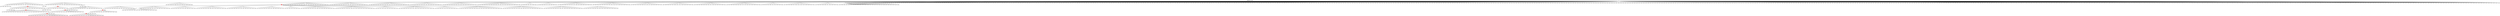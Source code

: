 digraph g {
	"44" -> "45";
	"45" [label="7"];
	"42" -> "43";
	"43" [label="11"];
	"41" -> "42";
	"42" [color=indianred1, style=filled, label="3"];
	"40" -> "41";
	"41" [label="1"];
	"36" -> "37";
	"37" [color=indianred1, style=filled, label="23"];
	"35" -> "36";
	"36" [label="50"];
	"34" -> "35";
	"35" [color=indianred1, style=filled, label="18"];
	"33" -> "34";
	"34" [label="23"];
	"27" -> "28";
	"28" [color=indianred1, style=filled, label="39"];
	"26" -> "27";
	"27" [label="49"];
	"25" -> "26";
	"26" [color=indianred1, style=filled, label="47"];
	"24" -> "25";
	"25" [label="39"];
	"15" -> "16";
	"16" [color=indianred1, style=filled, label="28"];
	"14" -> "15";
	"15" [label="30"];
	"13" -> "14";
	"14" [color=indianred1, style=filled, label="17"];
	"12" -> "13";
	"13" [label="28"];
	"9" -> "10";
	"10" [label="40"];
	"9" -> "11";
	"11" [label="4"];
	"2" -> "3";
	"3" [label="37"];
	"2" -> "4";
	"4" [label="26"];
	"2" -> "5";
	"5" [label="21"];
	"2" -> "6";
	"6" [label="44"];
	"2" -> "7";
	"7" [label="13"];
	"2" -> "8";
	"8" [label="41"];
	"2" -> "9";
	"9" [label="8"];
	"2" -> "12";
	"12" [label="17"];
	"2" -> "17";
	"17" [label="36"];
	"2" -> "18";
	"18" [label="34"];
	"2" -> "19";
	"19" [label="5"];
	"2" -> "20";
	"20" [label="14"];
	"2" -> "21";
	"21" [label="46"];
	"2" -> "22";
	"22" [label="15"];
	"2" -> "23";
	"23" [label="20"];
	"2" -> "24";
	"24" [label="47"];
	"2" -> "29";
	"29" [label="2"];
	"1" -> "2";
	"2" [color=indianred1, style=filled, label="27"];
	"0" -> "1";
	"1" [label="27"];
	"0" -> "30";
	"30" [label="9"];
	"0" -> "31";
	"31" [label="38"];
	"0" -> "32";
	"32" [label="33"];
	"0" -> "33";
	"33" [label="18"];
	"0" -> "38";
	"38" [label="16"];
	"0" -> "39";
	"39" [label="25"];
	"0" -> "40";
	"40" [label="3"];
	"0" -> "44";
	"44" [label="31"];
	"0" -> "46";
	"46" [label="22"];
	"0" -> "47";
	"47" [label="24"];
	"0" -> "48";
	"48" [label="42"];
	"0" -> "49";
	"49" [label="45"];
	"0" -> "50";
	"50" [label="19"];
	"0" -> "51";
	"51" [label="6"];
	"0" -> "52";
	"52" [label="35"];
	"0" -> "53";
	"53" [label="32"];
	"0" -> "54";
	"54" [label="10"];
	"0" -> "55";
	"55" [label="12"];
	"0" -> "56";
	"56" [label="29"];
	"0" -> "57";
	"57" [label="43"];
	"0" -> "58";
	"58" [label="48"];
	"0" [label="germline"];
	"0" -> "cell1";
	"cell1" [shape=box];
	"37" -> "cell2";
	"cell2" [shape=box];
	"42" -> "cell3";
	"cell3" [shape=box];
	"0" -> "cell4";
	"cell4" [shape=box];
	"0" -> "cell5";
	"cell5" [shape=box];
	"0" -> "cell6";
	"cell6" [shape=box];
	"21" -> "cell7";
	"cell7" [shape=box];
	"0" -> "cell8";
	"cell8" [shape=box];
	"0" -> "cell9";
	"cell9" [shape=box];
	"47" -> "cell10";
	"cell10" [shape=box];
	"0" -> "cell11";
	"cell11" [shape=box];
	"43" -> "cell12";
	"cell12" [shape=box];
	"0" -> "cell13";
	"cell13" [shape=box];
	"48" -> "cell14";
	"cell14" [shape=box];
	"0" -> "cell15";
	"cell15" [shape=box];
	"0" -> "cell16";
	"cell16" [shape=box];
	"14" -> "cell17";
	"cell17" [shape=box];
	"0" -> "cell18";
	"cell18" [shape=box];
	"7" -> "cell19";
	"cell19" [shape=box];
	"39" -> "cell20";
	"cell20" [shape=box];
	"42" -> "cell21";
	"cell21" [shape=box];
	"54" -> "cell22";
	"cell22" [shape=box];
	"32" -> "cell23";
	"cell23" [shape=box];
	"0" -> "cell24";
	"cell24" [shape=box];
	"0" -> "cell25";
	"cell25" [shape=box];
	"0" -> "cell26";
	"cell26" [shape=box];
	"0" -> "cell27";
	"cell27" [shape=box];
	"0" -> "cell28";
	"cell28" [shape=box];
	"29" -> "cell29";
	"cell29" [shape=box];
	"12" -> "cell30";
	"cell30" [shape=box];
	"0" -> "cell31";
	"cell31" [shape=box];
	"0" -> "cell32";
	"cell32" [shape=box];
	"0" -> "cell33";
	"cell33" [shape=box];
	"0" -> "cell34";
	"cell34" [shape=box];
	"0" -> "cell35";
	"cell35" [shape=box];
	"0" -> "cell36";
	"cell36" [shape=box];
	"0" -> "cell37";
	"cell37" [shape=box];
	"18" -> "cell38";
	"cell38" [shape=box];
	"0" -> "cell39";
	"cell39" [shape=box];
	"0" -> "cell40";
	"cell40" [shape=box];
	"0" -> "cell41";
	"cell41" [shape=box];
	"0" -> "cell42";
	"cell42" [shape=box];
	"38" -> "cell43";
	"cell43" [shape=box];
	"0" -> "cell44";
	"cell44" [shape=box];
	"53" -> "cell45";
	"cell45" [shape=box];
	"0" -> "cell46";
	"cell46" [shape=box];
	"0" -> "cell47";
	"cell47" [shape=box];
	"0" -> "cell48";
	"cell48" [shape=box];
	"0" -> "cell49";
	"cell49" [shape=box];
	"43" -> "cell50";
	"cell50" [shape=box];
	"0" -> "cell51";
	"cell51" [shape=box];
	"54" -> "cell52";
	"cell52" [shape=box];
	"22" -> "cell53";
	"cell53" [shape=box];
	"6" -> "cell54";
	"cell54" [shape=box];
	"46" -> "cell55";
	"cell55" [shape=box];
	"0" -> "cell56";
	"cell56" [shape=box];
	"0" -> "cell57";
	"cell57" [shape=box];
	"0" -> "cell58";
	"cell58" [shape=box];
	"44" -> "cell59";
	"cell59" [shape=box];
	"28" -> "cell60";
	"cell60" [shape=box];
	"33" -> "cell61";
	"cell61" [shape=box];
	"0" -> "cell62";
	"cell62" [shape=box];
	"5" -> "cell63";
	"cell63" [shape=box];
	"38" -> "cell64";
	"cell64" [shape=box];
	"42" -> "cell65";
	"cell65" [shape=box];
	"17" -> "cell66";
	"cell66" [shape=box];
	"34" -> "cell67";
	"cell67" [shape=box];
	"3" -> "cell68";
	"cell68" [shape=box];
	"21" -> "cell69";
	"cell69" [shape=box];
	"0" -> "cell70";
	"cell70" [shape=box];
	"0" -> "cell71";
	"cell71" [shape=box];
	"50" -> "cell72";
	"cell72" [shape=box];
	"0" -> "cell73";
	"cell73" [shape=box];
	"37" -> "cell74";
	"cell74" [shape=box];
	"0" -> "cell75";
	"cell75" [shape=box];
	"54" -> "cell76";
	"cell76" [shape=box];
	"0" -> "cell77";
	"cell77" [shape=box];
	"32" -> "cell78";
	"cell78" [shape=box];
	"0" -> "cell79";
	"cell79" [shape=box];
	"0" -> "cell80";
	"cell80" [shape=box];
	"24" -> "cell81";
	"cell81" [shape=box];
	"0" -> "cell82";
	"cell82" [shape=box];
	"0" -> "cell83";
	"cell83" [shape=box];
	"26" -> "cell84";
	"cell84" [shape=box];
	"28" -> "cell85";
	"cell85" [shape=box];
	"37" -> "cell86";
	"cell86" [shape=box];
	"31" -> "cell87";
	"cell87" [shape=box];
	"0" -> "cell88";
	"cell88" [shape=box];
	"0" -> "cell89";
	"cell89" [shape=box];
	"17" -> "cell90";
	"cell90" [shape=box];
	"7" -> "cell91";
	"cell91" [shape=box];
	"0" -> "cell92";
	"cell92" [shape=box];
	"0" -> "cell93";
	"cell93" [shape=box];
	"22" -> "cell94";
	"cell94" [shape=box];
	"23" -> "cell95";
	"cell95" [shape=box];
	"0" -> "cell96";
	"cell96" [shape=box];
	"50" -> "cell97";
	"cell97" [shape=box];
	"0" -> "cell98";
	"cell98" [shape=box];
	"4" -> "cell99";
	"cell99" [shape=box];
	"40" -> "cell100";
	"cell100" [shape=box];
	"0" -> "cell101";
	"cell101" [shape=box];
	"0" -> "cell102";
	"cell102" [shape=box];
	"0" -> "cell103";
	"cell103" [shape=box];
	"0" -> "cell104";
	"cell104" [shape=box];
	"1" -> "cell105";
	"cell105" [shape=box];
	"0" -> "cell106";
	"cell106" [shape=box];
	"0" -> "cell107";
	"cell107" [shape=box];
	"6" -> "cell108";
	"cell108" [shape=box];
	"0" -> "cell109";
	"cell109" [shape=box];
	"56" -> "cell110";
	"cell110" [shape=box];
	"0" -> "cell111";
	"cell111" [shape=box];
	"0" -> "cell112";
	"cell112" [shape=box];
	"0" -> "cell113";
	"cell113" [shape=box];
	"26" -> "cell114";
	"cell114" [shape=box];
	"0" -> "cell115";
	"cell115" [shape=box];
	"6" -> "cell116";
	"cell116" [shape=box];
	"50" -> "cell117";
	"cell117" [shape=box];
	"0" -> "cell118";
	"cell118" [shape=box];
	"0" -> "cell119";
	"cell119" [shape=box];
	"9" -> "cell120";
	"cell120" [shape=box];
	"58" -> "cell121";
	"cell121" [shape=box];
	"0" -> "cell122";
	"cell122" [shape=box];
	"3" -> "cell123";
	"cell123" [shape=box];
	"39" -> "cell124";
	"cell124" [shape=box];
	"30" -> "cell125";
	"cell125" [shape=box];
	"50" -> "cell126";
	"cell126" [shape=box];
	"21" -> "cell127";
	"cell127" [shape=box];
	"12" -> "cell128";
	"cell128" [shape=box];
	"45" -> "cell129";
	"cell129" [shape=box];
	"44" -> "cell130";
	"cell130" [shape=box];
	"30" -> "cell131";
	"cell131" [shape=box];
	"0" -> "cell132";
	"cell132" [shape=box];
	"0" -> "cell133";
	"cell133" [shape=box];
	"0" -> "cell134";
	"cell134" [shape=box];
	"0" -> "cell135";
	"cell135" [shape=box];
	"21" -> "cell136";
	"cell136" [shape=box];
	"0" -> "cell137";
	"cell137" [shape=box];
	"22" -> "cell138";
	"cell138" [shape=box];
	"0" -> "cell139";
	"cell139" [shape=box];
	"17" -> "cell140";
	"cell140" [shape=box];
	"0" -> "cell141";
	"cell141" [shape=box];
	"0" -> "cell142";
	"cell142" [shape=box];
	"32" -> "cell143";
	"cell143" [shape=box];
	"0" -> "cell144";
	"cell144" [shape=box];
	"0" -> "cell145";
	"cell145" [shape=box];
	"0" -> "cell146";
	"cell146" [shape=box];
	"0" -> "cell147";
	"cell147" [shape=box];
	"0" -> "cell148";
	"cell148" [shape=box];
	"4" -> "cell149";
	"cell149" [shape=box];
	"20" -> "cell150";
	"cell150" [shape=box];
	"22" -> "cell151";
	"cell151" [shape=box];
	"0" -> "cell152";
	"cell152" [shape=box];
	"3" -> "cell153";
	"cell153" [shape=box];
	"56" -> "cell154";
	"cell154" [shape=box];
	"23" -> "cell155";
	"cell155" [shape=box];
	"26" -> "cell156";
	"cell156" [shape=box];
	"21" -> "cell157";
	"cell157" [shape=box];
	"9" -> "cell158";
	"cell158" [shape=box];
	"0" -> "cell159";
	"cell159" [shape=box];
	"54" -> "cell160";
	"cell160" [shape=box];
	"1" -> "cell161";
	"cell161" [shape=box];
	"0" -> "cell162";
	"cell162" [shape=box];
	"0" -> "cell163";
	"cell163" [shape=box];
	"0" -> "cell164";
	"cell164" [shape=box];
	"0" -> "cell165";
	"cell165" [shape=box];
	"0" -> "cell166";
	"cell166" [shape=box];
	"16" -> "cell167";
	"cell167" [shape=box];
	"3" -> "cell168";
	"cell168" [shape=box];
	"17" -> "cell169";
	"cell169" [shape=box];
	"0" -> "cell170";
	"cell170" [shape=box];
	"17" -> "cell171";
	"cell171" [shape=box];
	"0" -> "cell172";
	"cell172" [shape=box];
	"0" -> "cell173";
	"cell173" [shape=box];
	"0" -> "cell174";
	"cell174" [shape=box];
	"0" -> "cell175";
	"cell175" [shape=box];
	"40" -> "cell176";
	"cell176" [shape=box];
	"0" -> "cell177";
	"cell177" [shape=box];
	"0" -> "cell178";
	"cell178" [shape=box];
	"0" -> "cell179";
	"cell179" [shape=box];
	"0" -> "cell180";
	"cell180" [shape=box];
	"0" -> "cell181";
	"cell181" [shape=box];
	"22" -> "cell182";
	"cell182" [shape=box];
	"0" -> "cell183";
	"cell183" [shape=box];
	"3" -> "cell184";
	"cell184" [shape=box];
	"0" -> "cell185";
	"cell185" [shape=box];
	"0" -> "cell186";
	"cell186" [shape=box];
	"0" -> "cell187";
	"cell187" [shape=box];
	"0" -> "cell188";
	"cell188" [shape=box];
	"0" -> "cell189";
	"cell189" [shape=box];
	"58" -> "cell190";
	"cell190" [shape=box];
	"0" -> "cell191";
	"cell191" [shape=box];
	"37" -> "cell192";
	"cell192" [shape=box];
	"0" -> "cell193";
	"cell193" [shape=box];
	"58" -> "cell194";
	"cell194" [shape=box];
	"0" -> "cell195";
	"cell195" [shape=box];
	"23" -> "cell196";
	"cell196" [shape=box];
	"0" -> "cell197";
	"cell197" [shape=box];
	"48" -> "cell198";
	"cell198" [shape=box];
	"0" -> "cell199";
	"cell199" [shape=box];
	"0" -> "cell200";
	"cell200" [shape=box];
	"8" -> "cell201";
	"cell201" [shape=box];
	"0" -> "cell202";
	"cell202" [shape=box];
	"1" -> "cell203";
	"cell203" [shape=box];
	"0" -> "cell204";
	"cell204" [shape=box];
	"0" -> "cell205";
	"cell205" [shape=box];
	"40" -> "cell206";
	"cell206" [shape=box];
	"0" -> "cell207";
	"cell207" [shape=box];
	"0" -> "cell208";
	"cell208" [shape=box];
	"0" -> "cell209";
	"cell209" [shape=box];
	"0" -> "cell210";
	"cell210" [shape=box];
	"0" -> "cell211";
	"cell211" [shape=box];
	"9" -> "cell212";
	"cell212" [shape=box];
	"0" -> "cell213";
	"cell213" [shape=box];
	"4" -> "cell214";
	"cell214" [shape=box];
	"0" -> "cell215";
	"cell215" [shape=box];
	"23" -> "cell216";
	"cell216" [shape=box];
	"55" -> "cell217";
	"cell217" [shape=box];
	"29" -> "cell218";
	"cell218" [shape=box];
	"0" -> "cell219";
	"cell219" [shape=box];
	"37" -> "cell220";
	"cell220" [shape=box];
	"53" -> "cell221";
	"cell221" [shape=box];
	"0" -> "cell222";
	"cell222" [shape=box];
	"0" -> "cell223";
	"cell223" [shape=box];
	"0" -> "cell224";
	"cell224" [shape=box];
	"12" -> "cell225";
	"cell225" [shape=box];
	"0" -> "cell226";
	"cell226" [shape=box];
	"22" -> "cell227";
	"cell227" [shape=box];
	"17" -> "cell228";
	"cell228" [shape=box];
	"40" -> "cell229";
	"cell229" [shape=box];
	"31" -> "cell230";
	"cell230" [shape=box];
	"0" -> "cell231";
	"cell231" [shape=box];
	"3" -> "cell232";
	"cell232" [shape=box];
	"30" -> "cell233";
	"cell233" [shape=box];
	"0" -> "cell234";
	"cell234" [shape=box];
	"24" -> "cell235";
	"cell235" [shape=box];
	"37" -> "cell236";
	"cell236" [shape=box];
	"0" -> "cell237";
	"cell237" [shape=box];
	"0" -> "cell238";
	"cell238" [shape=box];
	"0" -> "cell239";
	"cell239" [shape=box];
	"0" -> "cell240";
	"cell240" [shape=box];
	"17" -> "cell241";
	"cell241" [shape=box];
	"0" -> "cell242";
	"cell242" [shape=box];
	"24" -> "cell243";
	"cell243" [shape=box];
	"6" -> "cell244";
	"cell244" [shape=box];
	"23" -> "cell245";
	"cell245" [shape=box];
	"29" -> "cell246";
	"cell246" [shape=box];
	"37" -> "cell247";
	"cell247" [shape=box];
	"0" -> "cell248";
	"cell248" [shape=box];
	"0" -> "cell249";
	"cell249" [shape=box];
	"32" -> "cell250";
	"cell250" [shape=box];
	"33" -> "cell251";
	"cell251" [shape=box];
	"24" -> "cell252";
	"cell252" [shape=box];
	"0" -> "cell253";
	"cell253" [shape=box];
	"0" -> "cell254";
	"cell254" [shape=box];
	"39" -> "cell255";
	"cell255" [shape=box];
	"0" -> "cell256";
	"cell256" [shape=box];
	"11" -> "cell257";
	"cell257" [shape=box];
	"33" -> "cell258";
	"cell258" [shape=box];
	"0" -> "cell259";
	"cell259" [shape=box];
	"20" -> "cell260";
	"cell260" [shape=box];
	"0" -> "cell261";
	"cell261" [shape=box];
	"0" -> "cell262";
	"cell262" [shape=box];
	"39" -> "cell263";
	"cell263" [shape=box];
	"0" -> "cell264";
	"cell264" [shape=box];
	"0" -> "cell265";
	"cell265" [shape=box];
	"0" -> "cell266";
	"cell266" [shape=box];
	"55" -> "cell267";
	"cell267" [shape=box];
	"31" -> "cell268";
	"cell268" [shape=box];
	"0" -> "cell269";
	"cell269" [shape=box];
	"0" -> "cell270";
	"cell270" [shape=box];
	"6" -> "cell271";
	"cell271" [shape=box];
	"58" -> "cell272";
	"cell272" [shape=box];
	"0" -> "cell273";
	"cell273" [shape=box];
	"0" -> "cell274";
	"cell274" [shape=box];
	"4" -> "cell275";
	"cell275" [shape=box];
	"0" -> "cell276";
	"cell276" [shape=box];
	"33" -> "cell277";
	"cell277" [shape=box];
	"31" -> "cell278";
	"cell278" [shape=box];
	"0" -> "cell279";
	"cell279" [shape=box];
	"0" -> "cell280";
	"cell280" [shape=box];
	"0" -> "cell281";
	"cell281" [shape=box];
	"0" -> "cell282";
	"cell282" [shape=box];
	"0" -> "cell283";
	"cell283" [shape=box];
	"15" -> "cell284";
	"cell284" [shape=box];
	"5" -> "cell285";
	"cell285" [shape=box];
	"0" -> "cell286";
	"cell286" [shape=box];
	"0" -> "cell287";
	"cell287" [shape=box];
	"38" -> "cell288";
	"cell288" [shape=box];
	"0" -> "cell289";
	"cell289" [shape=box];
	"0" -> "cell290";
	"cell290" [shape=box];
	"0" -> "cell291";
	"cell291" [shape=box];
	"6" -> "cell292";
	"cell292" [shape=box];
	"0" -> "cell293";
	"cell293" [shape=box];
	"0" -> "cell294";
	"cell294" [shape=box];
	"1" -> "cell295";
	"cell295" [shape=box];
	"0" -> "cell296";
	"cell296" [shape=box];
	"31" -> "cell297";
	"cell297" [shape=box];
	"12" -> "cell298";
	"cell298" [shape=box];
	"0" -> "cell299";
	"cell299" [shape=box];
	"16" -> "cell300";
	"cell300" [shape=box];
	"30" -> "cell301";
	"cell301" [shape=box];
	"30" -> "cell302";
	"cell302" [shape=box];
	"0" -> "cell303";
	"cell303" [shape=box];
	"44" -> "cell304";
	"cell304" [shape=box];
	"0" -> "cell305";
	"cell305" [shape=box];
	"0" -> "cell306";
	"cell306" [shape=box];
	"51" -> "cell307";
	"cell307" [shape=box];
	"0" -> "cell308";
	"cell308" [shape=box];
	"0" -> "cell309";
	"cell309" [shape=box];
	"0" -> "cell310";
	"cell310" [shape=box];
	"0" -> "cell311";
	"cell311" [shape=box];
	"0" -> "cell312";
	"cell312" [shape=box];
	"18" -> "cell313";
	"cell313" [shape=box];
	"1" -> "cell314";
	"cell314" [shape=box];
	"0" -> "cell315";
	"cell315" [shape=box];
	"44" -> "cell316";
	"cell316" [shape=box];
	"18" -> "cell317";
	"cell317" [shape=box];
	"0" -> "cell318";
	"cell318" [shape=box];
	"0" -> "cell319";
	"cell319" [shape=box];
	"31" -> "cell320";
	"cell320" [shape=box];
	"42" -> "cell321";
	"cell321" [shape=box];
	"8" -> "cell322";
	"cell322" [shape=box];
	"0" -> "cell323";
	"cell323" [shape=box];
	"47" -> "cell324";
	"cell324" [shape=box];
	"0" -> "cell325";
	"cell325" [shape=box];
	"0" -> "cell326";
	"cell326" [shape=box];
	"0" -> "cell327";
	"cell327" [shape=box];
	"0" -> "cell328";
	"cell328" [shape=box];
	"0" -> "cell329";
	"cell329" [shape=box];
	"0" -> "cell330";
	"cell330" [shape=box];
	"24" -> "cell331";
	"cell331" [shape=box];
	"0" -> "cell332";
	"cell332" [shape=box];
	"51" -> "cell333";
	"cell333" [shape=box];
	"0" -> "cell334";
	"cell334" [shape=box];
	"0" -> "cell335";
	"cell335" [shape=box];
	"21" -> "cell336";
	"cell336" [shape=box];
	"11" -> "cell337";
	"cell337" [shape=box];
	"0" -> "cell338";
	"cell338" [shape=box];
	"0" -> "cell339";
	"cell339" [shape=box];
	"0" -> "cell340";
	"cell340" [shape=box];
	"0" -> "cell341";
	"cell341" [shape=box];
	"7" -> "cell342";
	"cell342" [shape=box];
	"16" -> "cell343";
	"cell343" [shape=box];
	"0" -> "cell344";
	"cell344" [shape=box];
	"49" -> "cell345";
	"cell345" [shape=box];
	"0" -> "cell346";
	"cell346" [shape=box];
	"16" -> "cell347";
	"cell347" [shape=box];
	"0" -> "cell348";
	"cell348" [shape=box];
	"0" -> "cell349";
	"cell349" [shape=box];
	"0" -> "cell350";
	"cell350" [shape=box];
	"39" -> "cell351";
	"cell351" [shape=box];
	"0" -> "cell352";
	"cell352" [shape=box];
	"0" -> "cell353";
	"cell353" [shape=box];
	"0" -> "cell354";
	"cell354" [shape=box];
	"35" -> "cell355";
	"cell355" [shape=box];
	"37" -> "cell356";
	"cell356" [shape=box];
	"0" -> "cell357";
	"cell357" [shape=box];
	"0" -> "cell358";
	"cell358" [shape=box];
	"0" -> "cell359";
	"cell359" [shape=box];
	"53" -> "cell360";
	"cell360" [shape=box];
	"18" -> "cell361";
	"cell361" [shape=box];
	"0" -> "cell362";
	"cell362" [shape=box];
	"5" -> "cell363";
	"cell363" [shape=box];
	"49" -> "cell364";
	"cell364" [shape=box];
	"0" -> "cell365";
	"cell365" [shape=box];
	"20" -> "cell366";
	"cell366" [shape=box];
	"52" -> "cell367";
	"cell367" [shape=box];
	"33" -> "cell368";
	"cell368" [shape=box];
	"10" -> "cell369";
	"cell369" [shape=box];
	"7" -> "cell370";
	"cell370" [shape=box];
	"24" -> "cell371";
	"cell371" [shape=box];
	"28" -> "cell372";
	"cell372" [shape=box];
	"0" -> "cell373";
	"cell373" [shape=box];
	"0" -> "cell374";
	"cell374" [shape=box];
	"0" -> "cell375";
	"cell375" [shape=box];
	"0" -> "cell376";
	"cell376" [shape=box];
	"24" -> "cell377";
	"cell377" [shape=box];
	"38" -> "cell378";
	"cell378" [shape=box];
	"0" -> "cell379";
	"cell379" [shape=box];
	"10" -> "cell380";
	"cell380" [shape=box];
	"31" -> "cell381";
	"cell381" [shape=box];
	"0" -> "cell382";
	"cell382" [shape=box];
	"0" -> "cell383";
	"cell383" [shape=box];
	"0" -> "cell384";
	"cell384" [shape=box];
	"54" -> "cell385";
	"cell385" [shape=box];
	"0" -> "cell386";
	"cell386" [shape=box];
	"0" -> "cell387";
	"cell387" [shape=box];
	"0" -> "cell388";
	"cell388" [shape=box];
	"0" -> "cell389";
	"cell389" [shape=box];
	"0" -> "cell390";
	"cell390" [shape=box];
	"57" -> "cell391";
	"cell391" [shape=box];
	"0" -> "cell392";
	"cell392" [shape=box];
	"25" -> "cell393";
	"cell393" [shape=box];
	"0" -> "cell394";
	"cell394" [shape=box];
	"0" -> "cell395";
	"cell395" [shape=box];
	"0" -> "cell396";
	"cell396" [shape=box];
	"0" -> "cell397";
	"cell397" [shape=box];
	"0" -> "cell398";
	"cell398" [shape=box];
	"5" -> "cell399";
	"cell399" [shape=box];
	"33" -> "cell400";
	"cell400" [shape=box];
	"0" -> "cell401";
	"cell401" [shape=box];
	"0" -> "cell402";
	"cell402" [shape=box];
	"47" -> "cell403";
	"cell403" [shape=box];
	"0" -> "cell404";
	"cell404" [shape=box];
	"0" -> "cell405";
	"cell405" [shape=box];
	"0" -> "cell406";
	"cell406" [shape=box];
	"0" -> "cell407";
	"cell407" [shape=box];
	"1" -> "cell408";
	"cell408" [shape=box];
	"38" -> "cell409";
	"cell409" [shape=box];
	"0" -> "cell410";
	"cell410" [shape=box];
	"0" -> "cell411";
	"cell411" [shape=box];
	"1" -> "cell412";
	"cell412" [shape=box];
	"0" -> "cell413";
	"cell413" [shape=box];
	"32" -> "cell414";
	"cell414" [shape=box];
	"14" -> "cell415";
	"cell415" [shape=box];
	"54" -> "cell416";
	"cell416" [shape=box];
	"0" -> "cell417";
	"cell417" [shape=box];
	"0" -> "cell418";
	"cell418" [shape=box];
	"33" -> "cell419";
	"cell419" [shape=box];
	"0" -> "cell420";
	"cell420" [shape=box];
	"0" -> "cell421";
	"cell421" [shape=box];
	"20" -> "cell422";
	"cell422" [shape=box];
	"0" -> "cell423";
	"cell423" [shape=box];
	"22" -> "cell424";
	"cell424" [shape=box];
	"11" -> "cell425";
	"cell425" [shape=box];
	"0" -> "cell426";
	"cell426" [shape=box];
	"0" -> "cell427";
	"cell427" [shape=box];
	"24" -> "cell428";
	"cell428" [shape=box];
	"0" -> "cell429";
	"cell429" [shape=box];
	"9" -> "cell430";
	"cell430" [shape=box];
	"0" -> "cell431";
	"cell431" [shape=box];
	"21" -> "cell432";
	"cell432" [shape=box];
	"0" -> "cell433";
	"cell433" [shape=box];
	"0" -> "cell434";
	"cell434" [shape=box];
	"0" -> "cell435";
	"cell435" [shape=box];
	"37" -> "cell436";
	"cell436" [shape=box];
	"0" -> "cell437";
	"cell437" [shape=box];
	"32" -> "cell438";
	"cell438" [shape=box];
	"0" -> "cell439";
	"cell439" [shape=box];
	"0" -> "cell440";
	"cell440" [shape=box];
	"30" -> "cell441";
	"cell441" [shape=box];
	"0" -> "cell442";
	"cell442" [shape=box];
	"0" -> "cell443";
	"cell443" [shape=box];
	"0" -> "cell444";
	"cell444" [shape=box];
	"20" -> "cell445";
	"cell445" [shape=box];
	"38" -> "cell446";
	"cell446" [shape=box];
	"0" -> "cell447";
	"cell447" [shape=box];
	"0" -> "cell448";
	"cell448" [shape=box];
	"40" -> "cell449";
	"cell449" [shape=box];
	"52" -> "cell450";
	"cell450" [shape=box];
	"19" -> "cell451";
	"cell451" [shape=box];
	"0" -> "cell452";
	"cell452" [shape=box];
	"0" -> "cell453";
	"cell453" [shape=box];
	"0" -> "cell454";
	"cell454" [shape=box];
	"37" -> "cell455";
	"cell455" [shape=box];
	"47" -> "cell456";
	"cell456" [shape=box];
	"4" -> "cell457";
	"cell457" [shape=box];
	"0" -> "cell458";
	"cell458" [shape=box];
	"0" -> "cell459";
	"cell459" [shape=box];
	"0" -> "cell460";
	"cell460" [shape=box];
	"0" -> "cell461";
	"cell461" [shape=box];
	"22" -> "cell462";
	"cell462" [shape=box];
	"23" -> "cell463";
	"cell463" [shape=box];
	"0" -> "cell464";
	"cell464" [shape=box];
	"25" -> "cell465";
	"cell465" [shape=box];
	"30" -> "cell466";
	"cell466" [shape=box];
	"0" -> "cell467";
	"cell467" [shape=box];
	"0" -> "cell468";
	"cell468" [shape=box];
	"31" -> "cell469";
	"cell469" [shape=box];
	"0" -> "cell470";
	"cell470" [shape=box];
	"29" -> "cell471";
	"cell471" [shape=box];
	"0" -> "cell472";
	"cell472" [shape=box];
	"7" -> "cell473";
	"cell473" [shape=box];
	"56" -> "cell474";
	"cell474" [shape=box];
	"0" -> "cell475";
	"cell475" [shape=box];
	"0" -> "cell476";
	"cell476" [shape=box];
	"0" -> "cell477";
	"cell477" [shape=box];
	"30" -> "cell478";
	"cell478" [shape=box];
	"0" -> "cell479";
	"cell479" [shape=box];
	"0" -> "cell480";
	"cell480" [shape=box];
	"32" -> "cell481";
	"cell481" [shape=box];
	"0" -> "cell482";
	"cell482" [shape=box];
	"0" -> "cell483";
	"cell483" [shape=box];
	"39" -> "cell484";
	"cell484" [shape=box];
	"29" -> "cell485";
	"cell485" [shape=box];
	"0" -> "cell486";
	"cell486" [shape=box];
	"0" -> "cell487";
	"cell487" [shape=box];
	"12" -> "cell488";
	"cell488" [shape=box];
	"46" -> "cell489";
	"cell489" [shape=box];
	"0" -> "cell490";
	"cell490" [shape=box];
	"0" -> "cell491";
	"cell491" [shape=box];
	"0" -> "cell492";
	"cell492" [shape=box];
	"0" -> "cell493";
	"cell493" [shape=box];
	"1" -> "cell494";
	"cell494" [shape=box];
	"39" -> "cell495";
	"cell495" [shape=box];
	"0" -> "cell496";
	"cell496" [shape=box];
	"0" -> "cell497";
	"cell497" [shape=box];
	"37" -> "cell498";
	"cell498" [shape=box];
	"39" -> "cell499";
	"cell499" [shape=box];
	"36" -> "cell500";
	"cell500" [shape=box];
	"16" -> "cell501";
	"cell501" [shape=box];
	"8" -> "cell502";
	"cell502" [shape=box];
	"0" -> "cell503";
	"cell503" [shape=box];
	"8" -> "cell504";
	"cell504" [shape=box];
	"0" -> "cell505";
	"cell505" [shape=box];
	"0" -> "cell506";
	"cell506" [shape=box];
	"6" -> "cell507";
	"cell507" [shape=box];
	"0" -> "cell508";
	"cell508" [shape=box];
	"0" -> "cell509";
	"cell509" [shape=box];
	"0" -> "cell510";
	"cell510" [shape=box];
	"0" -> "cell511";
	"cell511" [shape=box];
	"0" -> "cell512";
	"cell512" [shape=box];
	"0" -> "cell513";
	"cell513" [shape=box];
	"8" -> "cell514";
	"cell514" [shape=box];
	"0" -> "cell515";
	"cell515" [shape=box];
	"0" -> "cell516";
	"cell516" [shape=box];
	"0" -> "cell517";
	"cell517" [shape=box];
	"0" -> "cell518";
	"cell518" [shape=box];
	"30" -> "cell519";
	"cell519" [shape=box];
	"0" -> "cell520";
	"cell520" [shape=box];
	"0" -> "cell521";
	"cell521" [shape=box];
	"26" -> "cell522";
	"cell522" [shape=box];
	"0" -> "cell523";
	"cell523" [shape=box];
	"55" -> "cell524";
	"cell524" [shape=box];
	"0" -> "cell525";
	"cell525" [shape=box];
	"5" -> "cell526";
	"cell526" [shape=box];
	"0" -> "cell527";
	"cell527" [shape=box];
	"38" -> "cell528";
	"cell528" [shape=box];
	"53" -> "cell529";
	"cell529" [shape=box];
	"15" -> "cell530";
	"cell530" [shape=box];
	"0" -> "cell531";
	"cell531" [shape=box];
	"0" -> "cell532";
	"cell532" [shape=box];
	"58" -> "cell533";
	"cell533" [shape=box];
	"0" -> "cell534";
	"cell534" [shape=box];
	"17" -> "cell535";
	"cell535" [shape=box];
	"0" -> "cell536";
	"cell536" [shape=box];
	"0" -> "cell537";
	"cell537" [shape=box];
	"30" -> "cell538";
	"cell538" [shape=box];
	"53" -> "cell539";
	"cell539" [shape=box];
	"0" -> "cell540";
	"cell540" [shape=box];
	"0" -> "cell541";
	"cell541" [shape=box];
	"0" -> "cell542";
	"cell542" [shape=box];
	"0" -> "cell543";
	"cell543" [shape=box];
	"23" -> "cell544";
	"cell544" [shape=box];
	"9" -> "cell545";
	"cell545" [shape=box];
	"0" -> "cell546";
	"cell546" [shape=box];
	"0" -> "cell547";
	"cell547" [shape=box];
	"51" -> "cell548";
	"cell548" [shape=box];
	"0" -> "cell549";
	"cell549" [shape=box];
	"0" -> "cell550";
	"cell550" [shape=box];
	"52" -> "cell551";
	"cell551" [shape=box];
	"19" -> "cell552";
	"cell552" [shape=box];
	"21" -> "cell553";
	"cell553" [shape=box];
	"22" -> "cell554";
	"cell554" [shape=box];
	"0" -> "cell555";
	"cell555" [shape=box];
	"57" -> "cell556";
	"cell556" [shape=box];
	"49" -> "cell557";
	"cell557" [shape=box];
	"0" -> "cell558";
	"cell558" [shape=box];
	"31" -> "cell559";
	"cell559" [shape=box];
	"0" -> "cell560";
	"cell560" [shape=box];
	"4" -> "cell561";
	"cell561" [shape=box];
	"1" -> "cell562";
	"cell562" [shape=box];
	"0" -> "cell563";
	"cell563" [shape=box];
	"22" -> "cell564";
	"cell564" [shape=box];
	"0" -> "cell565";
	"cell565" [shape=box];
	"1" -> "cell566";
	"cell566" [shape=box];
	"8" -> "cell567";
	"cell567" [shape=box];
	"0" -> "cell568";
	"cell568" [shape=box];
	"39" -> "cell569";
	"cell569" [shape=box];
	"0" -> "cell570";
	"cell570" [shape=box];
	"37" -> "cell571";
	"cell571" [shape=box];
	"0" -> "cell572";
	"cell572" [shape=box];
	"0" -> "cell573";
	"cell573" [shape=box];
	"15" -> "cell574";
	"cell574" [shape=box];
	"0" -> "cell575";
	"cell575" [shape=box];
	"39" -> "cell576";
	"cell576" [shape=box];
	"1" -> "cell577";
	"cell577" [shape=box];
	"32" -> "cell578";
	"cell578" [shape=box];
	"8" -> "cell579";
	"cell579" [shape=box];
	"0" -> "cell580";
	"cell580" [shape=box];
	"44" -> "cell581";
	"cell581" [shape=box];
	"0" -> "cell582";
	"cell582" [shape=box];
	"0" -> "cell583";
	"cell583" [shape=box];
	"3" -> "cell584";
	"cell584" [shape=box];
	"23" -> "cell585";
	"cell585" [shape=box];
	"0" -> "cell586";
	"cell586" [shape=box];
	"0" -> "cell587";
	"cell587" [shape=box];
	"0" -> "cell588";
	"cell588" [shape=box];
	"19" -> "cell589";
	"cell589" [shape=box];
	"0" -> "cell590";
	"cell590" [shape=box];
	"26" -> "cell591";
	"cell591" [shape=box];
	"0" -> "cell592";
	"cell592" [shape=box];
	"0" -> "cell593";
	"cell593" [shape=box];
	"56" -> "cell594";
	"cell594" [shape=box];
	"52" -> "cell595";
	"cell595" [shape=box];
	"12" -> "cell596";
	"cell596" [shape=box];
	"0" -> "cell597";
	"cell597" [shape=box];
	"52" -> "cell598";
	"cell598" [shape=box];
	"0" -> "cell599";
	"cell599" [shape=box];
	"31" -> "cell600";
	"cell600" [shape=box];
	"0" -> "cell601";
	"cell601" [shape=box];
	"36" -> "cell602";
	"cell602" [shape=box];
	"0" -> "cell603";
	"cell603" [shape=box];
	"0" -> "cell604";
	"cell604" [shape=box];
	"44" -> "cell605";
	"cell605" [shape=box];
	"0" -> "cell606";
	"cell606" [shape=box];
	"0" -> "cell607";
	"cell607" [shape=box];
	"21" -> "cell608";
	"cell608" [shape=box];
	"30" -> "cell609";
	"cell609" [shape=box];
	"1" -> "cell610";
	"cell610" [shape=box];
	"22" -> "cell611";
	"cell611" [shape=box];
	"49" -> "cell612";
	"cell612" [shape=box];
	"50" -> "cell613";
	"cell613" [shape=box];
	"0" -> "cell614";
	"cell614" [shape=box];
	"48" -> "cell615";
	"cell615" [shape=box];
	"0" -> "cell616";
	"cell616" [shape=box];
	"0" -> "cell617";
	"cell617" [shape=box];
	"0" -> "cell618";
	"cell618" [shape=box];
	"14" -> "cell619";
	"cell619" [shape=box];
	"39" -> "cell620";
	"cell620" [shape=box];
	"35" -> "cell621";
	"cell621" [shape=box];
	"42" -> "cell622";
	"cell622" [shape=box];
	"53" -> "cell623";
	"cell623" [shape=box];
	"29" -> "cell624";
	"cell624" [shape=box];
	"33" -> "cell625";
	"cell625" [shape=box];
	"0" -> "cell626";
	"cell626" [shape=box];
	"0" -> "cell627";
	"cell627" [shape=box];
	"0" -> "cell628";
	"cell628" [shape=box];
	"1" -> "cell629";
	"cell629" [shape=box];
	"0" -> "cell630";
	"cell630" [shape=box];
	"0" -> "cell631";
	"cell631" [shape=box];
	"0" -> "cell632";
	"cell632" [shape=box];
	"35" -> "cell633";
	"cell633" [shape=box];
	"0" -> "cell634";
	"cell634" [shape=box];
	"45" -> "cell635";
	"cell635" [shape=box];
	"50" -> "cell636";
	"cell636" [shape=box];
	"9" -> "cell637";
	"cell637" [shape=box];
	"0" -> "cell638";
	"cell638" [shape=box];
	"52" -> "cell639";
	"cell639" [shape=box];
	"57" -> "cell640";
	"cell640" [shape=box];
	"0" -> "cell641";
	"cell641" [shape=box];
	"0" -> "cell642";
	"cell642" [shape=box];
	"38" -> "cell643";
	"cell643" [shape=box];
	"14" -> "cell644";
	"cell644" [shape=box];
	"53" -> "cell645";
	"cell645" [shape=box];
	"32" -> "cell646";
	"cell646" [shape=box];
	"39" -> "cell647";
	"cell647" [shape=box];
	"0" -> "cell648";
	"cell648" [shape=box];
	"0" -> "cell649";
	"cell649" [shape=box];
	"42" -> "cell650";
	"cell650" [shape=box];
	"0" -> "cell651";
	"cell651" [shape=box];
	"0" -> "cell652";
	"cell652" [shape=box];
	"0" -> "cell653";
	"cell653" [shape=box];
	"0" -> "cell654";
	"cell654" [shape=box];
	"0" -> "cell655";
	"cell655" [shape=box];
	"52" -> "cell656";
	"cell656" [shape=box];
	"52" -> "cell657";
	"cell657" [shape=box];
	"0" -> "cell658";
	"cell658" [shape=box];
	"8" -> "cell659";
	"cell659" [shape=box];
	"0" -> "cell660";
	"cell660" [shape=box];
	"0" -> "cell661";
	"cell661" [shape=box];
	"0" -> "cell662";
	"cell662" [shape=box];
	"0" -> "cell663";
	"cell663" [shape=box];
	"12" -> "cell664";
	"cell664" [shape=box];
	"34" -> "cell665";
	"cell665" [shape=box];
	"1" -> "cell666";
	"cell666" [shape=box];
	"9" -> "cell667";
	"cell667" [shape=box];
	"0" -> "cell668";
	"cell668" [shape=box];
	"0" -> "cell669";
	"cell669" [shape=box];
	"0" -> "cell670";
	"cell670" [shape=box];
	"23" -> "cell671";
	"cell671" [shape=box];
	"39" -> "cell672";
	"cell672" [shape=box];
	"0" -> "cell673";
	"cell673" [shape=box];
	"21" -> "cell674";
	"cell674" [shape=box];
	"0" -> "cell675";
	"cell675" [shape=box];
	"0" -> "cell676";
	"cell676" [shape=box];
	"22" -> "cell677";
	"cell677" [shape=box];
	"28" -> "cell678";
	"cell678" [shape=box];
	"0" -> "cell679";
	"cell679" [shape=box];
	"6" -> "cell680";
	"cell680" [shape=box];
	"18" -> "cell681";
	"cell681" [shape=box];
	"26" -> "cell682";
	"cell682" [shape=box];
	"23" -> "cell683";
	"cell683" [shape=box];
	"0" -> "cell684";
	"cell684" [shape=box];
	"55" -> "cell685";
	"cell685" [shape=box];
	"44" -> "cell686";
	"cell686" [shape=box];
	"49" -> "cell687";
	"cell687" [shape=box];
	"46" -> "cell688";
	"cell688" [shape=box];
	"52" -> "cell689";
	"cell689" [shape=box];
	"0" -> "cell690";
	"cell690" [shape=box];
	"0" -> "cell691";
	"cell691" [shape=box];
	"0" -> "cell692";
	"cell692" [shape=box];
	"48" -> "cell693";
	"cell693" [shape=box];
	"0" -> "cell694";
	"cell694" [shape=box];
	"0" -> "cell695";
	"cell695" [shape=box];
	"26" -> "cell696";
	"cell696" [shape=box];
	"0" -> "cell697";
	"cell697" [shape=box];
	"45" -> "cell698";
	"cell698" [shape=box];
	"3" -> "cell699";
	"cell699" [shape=box];
	"0" -> "cell700";
	"cell700" [shape=box];
	"57" -> "cell701";
	"cell701" [shape=box];
	"0" -> "cell702";
	"cell702" [shape=box];
	"16" -> "cell703";
	"cell703" [shape=box];
	"0" -> "cell704";
	"cell704" [shape=box];
	"57" -> "cell705";
	"cell705" [shape=box];
	"39" -> "cell706";
	"cell706" [shape=box];
	"40" -> "cell707";
	"cell707" [shape=box];
	"0" -> "cell708";
	"cell708" [shape=box];
	"40" -> "cell709";
	"cell709" [shape=box];
	"0" -> "cell710";
	"cell710" [shape=box];
	"0" -> "cell711";
	"cell711" [shape=box];
	"0" -> "cell712";
	"cell712" [shape=box];
	"44" -> "cell713";
	"cell713" [shape=box];
	"58" -> "cell714";
	"cell714" [shape=box];
	"50" -> "cell715";
	"cell715" [shape=box];
	"5" -> "cell716";
	"cell716" [shape=box];
	"33" -> "cell717";
	"cell717" [shape=box];
	"0" -> "cell718";
	"cell718" [shape=box];
	"25" -> "cell719";
	"cell719" [shape=box];
	"0" -> "cell720";
	"cell720" [shape=box];
	"0" -> "cell721";
	"cell721" [shape=box];
	"47" -> "cell722";
	"cell722" [shape=box];
	"0" -> "cell723";
	"cell723" [shape=box];
	"10" -> "cell724";
	"cell724" [shape=box];
	"57" -> "cell725";
	"cell725" [shape=box];
	"31" -> "cell726";
	"cell726" [shape=box];
	"41" -> "cell727";
	"cell727" [shape=box];
	"5" -> "cell728";
	"cell728" [shape=box];
	"27" -> "cell729";
	"cell729" [shape=box];
	"17" -> "cell730";
	"cell730" [shape=box];
	"0" -> "cell731";
	"cell731" [shape=box];
	"0" -> "cell732";
	"cell732" [shape=box];
	"0" -> "cell733";
	"cell733" [shape=box];
	"48" -> "cell734";
	"cell734" [shape=box];
	"19" -> "cell735";
	"cell735" [shape=box];
	"0" -> "cell736";
	"cell736" [shape=box];
	"0" -> "cell737";
	"cell737" [shape=box];
	"27" -> "cell738";
	"cell738" [shape=box];
	"18" -> "cell739";
	"cell739" [shape=box];
	"0" -> "cell740";
	"cell740" [shape=box];
	"0" -> "cell741";
	"cell741" [shape=box];
	"19" -> "cell742";
	"cell742" [shape=box];
	"57" -> "cell743";
	"cell743" [shape=box];
	"42" -> "cell744";
	"cell744" [shape=box];
	"11" -> "cell745";
	"cell745" [shape=box];
	"0" -> "cell746";
	"cell746" [shape=box];
	"0" -> "cell747";
	"cell747" [shape=box];
	"31" -> "cell748";
	"cell748" [shape=box];
	"0" -> "cell749";
	"cell749" [shape=box];
	"48" -> "cell750";
	"cell750" [shape=box];
	"30" -> "cell751";
	"cell751" [shape=box];
	"16" -> "cell752";
	"cell752" [shape=box];
	"20" -> "cell753";
	"cell753" [shape=box];
	"44" -> "cell754";
	"cell754" [shape=box];
	"18" -> "cell755";
	"cell755" [shape=box];
	"0" -> "cell756";
	"cell756" [shape=box];
	"51" -> "cell757";
	"cell757" [shape=box];
	"16" -> "cell758";
	"cell758" [shape=box];
	"42" -> "cell759";
	"cell759" [shape=box];
	"0" -> "cell760";
	"cell760" [shape=box];
	"16" -> "cell761";
	"cell761" [shape=box];
	"8" -> "cell762";
	"cell762" [shape=box];
	"50" -> "cell763";
	"cell763" [shape=box];
	"20" -> "cell764";
	"cell764" [shape=box];
	"0" -> "cell765";
	"cell765" [shape=box];
	"0" -> "cell766";
	"cell766" [shape=box];
	"57" -> "cell767";
	"cell767" [shape=box];
	"0" -> "cell768";
	"cell768" [shape=box];
	"30" -> "cell769";
	"cell769" [shape=box];
	"50" -> "cell770";
	"cell770" [shape=box];
	"0" -> "cell771";
	"cell771" [shape=box];
	"37" -> "cell772";
	"cell772" [shape=box];
	"48" -> "cell773";
	"cell773" [shape=box];
	"48" -> "cell774";
	"cell774" [shape=box];
	"0" -> "cell775";
	"cell775" [shape=box];
	"0" -> "cell776";
	"cell776" [shape=box];
	"0" -> "cell777";
	"cell777" [shape=box];
	"22" -> "cell778";
	"cell778" [shape=box];
	"0" -> "cell779";
	"cell779" [shape=box];
	"40" -> "cell780";
	"cell780" [shape=box];
	"0" -> "cell781";
	"cell781" [shape=box];
	"19" -> "cell782";
	"cell782" [shape=box];
	"0" -> "cell783";
	"cell783" [shape=box];
	"0" -> "cell784";
	"cell784" [shape=box];
	"10" -> "cell785";
	"cell785" [shape=box];
	"0" -> "cell786";
	"cell786" [shape=box];
	"0" -> "cell787";
	"cell787" [shape=box];
	"44" -> "cell788";
	"cell788" [shape=box];
	"31" -> "cell789";
	"cell789" [shape=box];
	"35" -> "cell790";
	"cell790" [shape=box];
	"45" -> "cell791";
	"cell791" [shape=box];
	"53" -> "cell792";
	"cell792" [shape=box];
	"31" -> "cell793";
	"cell793" [shape=box];
	"0" -> "cell794";
	"cell794" [shape=box];
	"0" -> "cell795";
	"cell795" [shape=box];
	"0" -> "cell796";
	"cell796" [shape=box];
	"37" -> "cell797";
	"cell797" [shape=box];
	"0" -> "cell798";
	"cell798" [shape=box];
	"53" -> "cell799";
	"cell799" [shape=box];
	"48" -> "cell800";
	"cell800" [shape=box];
	"53" -> "cell801";
	"cell801" [shape=box];
	"12" -> "cell802";
	"cell802" [shape=box];
	"50" -> "cell803";
	"cell803" [shape=box];
	"8" -> "cell804";
	"cell804" [shape=box];
	"0" -> "cell805";
	"cell805" [shape=box];
	"0" -> "cell806";
	"cell806" [shape=box];
	"0" -> "cell807";
	"cell807" [shape=box];
	"30" -> "cell808";
	"cell808" [shape=box];
	"1" -> "cell809";
	"cell809" [shape=box];
	"35" -> "cell810";
	"cell810" [shape=box];
	"54" -> "cell811";
	"cell811" [shape=box];
	"0" -> "cell812";
	"cell812" [shape=box];
	"0" -> "cell813";
	"cell813" [shape=box];
	"53" -> "cell814";
	"cell814" [shape=box];
	"44" -> "cell815";
	"cell815" [shape=box];
	"52" -> "cell816";
	"cell816" [shape=box];
	"0" -> "cell817";
	"cell817" [shape=box];
	"0" -> "cell818";
	"cell818" [shape=box];
	"0" -> "cell819";
	"cell819" [shape=box];
	"0" -> "cell820";
	"cell820" [shape=box];
	"28" -> "cell821";
	"cell821" [shape=box];
	"49" -> "cell822";
	"cell822" [shape=box];
	"0" -> "cell823";
	"cell823" [shape=box];
	"0" -> "cell824";
	"cell824" [shape=box];
	"58" -> "cell825";
	"cell825" [shape=box];
	"0" -> "cell826";
	"cell826" [shape=box];
	"42" -> "cell827";
	"cell827" [shape=box];
	"0" -> "cell828";
	"cell828" [shape=box];
	"47" -> "cell829";
	"cell829" [shape=box];
	"0" -> "cell830";
	"cell830" [shape=box];
	"21" -> "cell831";
	"cell831" [shape=box];
	"47" -> "cell832";
	"cell832" [shape=box];
	"0" -> "cell833";
	"cell833" [shape=box];
	"0" -> "cell834";
	"cell834" [shape=box];
	"37" -> "cell835";
	"cell835" [shape=box];
	"40" -> "cell836";
	"cell836" [shape=box];
	"31" -> "cell837";
	"cell837" [shape=box];
	"6" -> "cell838";
	"cell838" [shape=box];
	"0" -> "cell839";
	"cell839" [shape=box];
	"33" -> "cell840";
	"cell840" [shape=box];
	"0" -> "cell841";
	"cell841" [shape=box];
	"0" -> "cell842";
	"cell842" [shape=box];
	"46" -> "cell843";
	"cell843" [shape=box];
	"9" -> "cell844";
	"cell844" [shape=box];
	"0" -> "cell845";
	"cell845" [shape=box];
	"52" -> "cell846";
	"cell846" [shape=box];
	"48" -> "cell847";
	"cell847" [shape=box];
	"0" -> "cell848";
	"cell848" [shape=box];
	"26" -> "cell849";
	"cell849" [shape=box];
	"28" -> "cell850";
	"cell850" [shape=box];
	"5" -> "cell851";
	"cell851" [shape=box];
	"0" -> "cell852";
	"cell852" [shape=box];
	"12" -> "cell853";
	"cell853" [shape=box];
	"0" -> "cell854";
	"cell854" [shape=box];
	"0" -> "cell855";
	"cell855" [shape=box];
	"0" -> "cell856";
	"cell856" [shape=box];
	"0" -> "cell857";
	"cell857" [shape=box];
	"11" -> "cell858";
	"cell858" [shape=box];
	"22" -> "cell859";
	"cell859" [shape=box];
	"4" -> "cell860";
	"cell860" [shape=box];
	"5" -> "cell861";
	"cell861" [shape=box];
	"0" -> "cell862";
	"cell862" [shape=box];
	"0" -> "cell863";
	"cell863" [shape=box];
	"0" -> "cell864";
	"cell864" [shape=box];
	"0" -> "cell865";
	"cell865" [shape=box];
	"0" -> "cell866";
	"cell866" [shape=box];
	"46" -> "cell867";
	"cell867" [shape=box];
	"0" -> "cell868";
	"cell868" [shape=box];
	"8" -> "cell869";
	"cell869" [shape=box];
	"41" -> "cell870";
	"cell870" [shape=box];
	"11" -> "cell871";
	"cell871" [shape=box];
	"0" -> "cell872";
	"cell872" [shape=box];
	"0" -> "cell873";
	"cell873" [shape=box];
	"58" -> "cell874";
	"cell874" [shape=box];
	"0" -> "cell875";
	"cell875" [shape=box];
	"0" -> "cell876";
	"cell876" [shape=box];
	"3" -> "cell877";
	"cell877" [shape=box];
	"21" -> "cell878";
	"cell878" [shape=box];
	"29" -> "cell879";
	"cell879" [shape=box];
	"22" -> "cell880";
	"cell880" [shape=box];
	"39" -> "cell881";
	"cell881" [shape=box];
	"16" -> "cell882";
	"cell882" [shape=box];
	"40" -> "cell883";
	"cell883" [shape=box];
	"0" -> "cell884";
	"cell884" [shape=box];
	"0" -> "cell885";
	"cell885" [shape=box];
	"0" -> "cell886";
	"cell886" [shape=box];
	"0" -> "cell887";
	"cell887" [shape=box];
	"24" -> "cell888";
	"cell888" [shape=box];
	"0" -> "cell889";
	"cell889" [shape=box];
	"0" -> "cell890";
	"cell890" [shape=box];
	"0" -> "cell891";
	"cell891" [shape=box];
	"0" -> "cell892";
	"cell892" [shape=box];
	"0" -> "cell893";
	"cell893" [shape=box];
	"0" -> "cell894";
	"cell894" [shape=box];
	"56" -> "cell895";
	"cell895" [shape=box];
	"44" -> "cell896";
	"cell896" [shape=box];
	"0" -> "cell897";
	"cell897" [shape=box];
	"0" -> "cell898";
	"cell898" [shape=box];
	"0" -> "cell899";
	"cell899" [shape=box];
	"0" -> "cell900";
	"cell900" [shape=box];
	"52" -> "cell901";
	"cell901" [shape=box];
	"38" -> "cell902";
	"cell902" [shape=box];
	"0" -> "cell903";
	"cell903" [shape=box];
	"8" -> "cell904";
	"cell904" [shape=box];
	"0" -> "cell905";
	"cell905" [shape=box];
	"58" -> "cell906";
	"cell906" [shape=box];
	"0" -> "cell907";
	"cell907" [shape=box];
	"0" -> "cell908";
	"cell908" [shape=box];
	"26" -> "cell909";
	"cell909" [shape=box];
	"0" -> "cell910";
	"cell910" [shape=box];
	"5" -> "cell911";
	"cell911" [shape=box];
	"39" -> "cell912";
	"cell912" [shape=box];
	"0" -> "cell913";
	"cell913" [shape=box];
	"10" -> "cell914";
	"cell914" [shape=box];
	"0" -> "cell915";
	"cell915" [shape=box];
	"0" -> "cell916";
	"cell916" [shape=box];
	"51" -> "cell917";
	"cell917" [shape=box];
	"0" -> "cell918";
	"cell918" [shape=box];
	"35" -> "cell919";
	"cell919" [shape=box];
	"35" -> "cell920";
	"cell920" [shape=box];
	"14" -> "cell921";
	"cell921" [shape=box];
	"0" -> "cell922";
	"cell922" [shape=box];
	"0" -> "cell923";
	"cell923" [shape=box];
	"54" -> "cell924";
	"cell924" [shape=box];
	"38" -> "cell925";
	"cell925" [shape=box];
	"1" -> "cell926";
	"cell926" [shape=box];
	"0" -> "cell927";
	"cell927" [shape=box];
	"0" -> "cell928";
	"cell928" [shape=box];
	"0" -> "cell929";
	"cell929" [shape=box];
	"0" -> "cell930";
	"cell930" [shape=box];
	"0" -> "cell931";
	"cell931" [shape=box];
	"0" -> "cell932";
	"cell932" [shape=box];
	"0" -> "cell933";
	"cell933" [shape=box];
	"49" -> "cell934";
	"cell934" [shape=box];
	"0" -> "cell935";
	"cell935" [shape=box];
	"0" -> "cell936";
	"cell936" [shape=box];
	"28" -> "cell937";
	"cell937" [shape=box];
	"32" -> "cell938";
	"cell938" [shape=box];
	"0" -> "cell939";
	"cell939" [shape=box];
	"0" -> "cell940";
	"cell940" [shape=box];
	"0" -> "cell941";
	"cell941" [shape=box];
	"47" -> "cell942";
	"cell942" [shape=box];
	"4" -> "cell943";
	"cell943" [shape=box];
	"0" -> "cell944";
	"cell944" [shape=box];
	"44" -> "cell945";
	"cell945" [shape=box];
	"26" -> "cell946";
	"cell946" [shape=box];
	"14" -> "cell947";
	"cell947" [shape=box];
	"16" -> "cell948";
	"cell948" [shape=box];
	"14" -> "cell949";
	"cell949" [shape=box];
	"58" -> "cell950";
	"cell950" [shape=box];
	"16" -> "cell951";
	"cell951" [shape=box];
	"0" -> "cell952";
	"cell952" [shape=box];
	"49" -> "cell953";
	"cell953" [shape=box];
	"0" -> "cell954";
	"cell954" [shape=box];
	"23" -> "cell955";
	"cell955" [shape=box];
	"42" -> "cell956";
	"cell956" [shape=box];
	"0" -> "cell957";
	"cell957" [shape=box];
	"0" -> "cell958";
	"cell958" [shape=box];
	"0" -> "cell959";
	"cell959" [shape=box];
	"24" -> "cell960";
	"cell960" [shape=box];
	"50" -> "cell961";
	"cell961" [shape=box];
	"0" -> "cell962";
	"cell962" [shape=box];
	"8" -> "cell963";
	"cell963" [shape=box];
	"0" -> "cell964";
	"cell964" [shape=box];
	"0" -> "cell965";
	"cell965" [shape=box];
	"0" -> "cell966";
	"cell966" [shape=box];
	"0" -> "cell967";
	"cell967" [shape=box];
	"48" -> "cell968";
	"cell968" [shape=box];
	"0" -> "cell969";
	"cell969" [shape=box];
	"0" -> "cell970";
	"cell970" [shape=box];
	"55" -> "cell971";
	"cell971" [shape=box];
	"0" -> "cell972";
	"cell972" [shape=box];
	"28" -> "cell973";
	"cell973" [shape=box];
	"57" -> "cell974";
	"cell974" [shape=box];
	"0" -> "cell975";
	"cell975" [shape=box];
	"0" -> "cell976";
	"cell976" [shape=box];
	"56" -> "cell977";
	"cell977" [shape=box];
	"0" -> "cell978";
	"cell978" [shape=box];
	"40" -> "cell979";
	"cell979" [shape=box];
	"0" -> "cell980";
	"cell980" [shape=box];
	"23" -> "cell981";
	"cell981" [shape=box];
	"22" -> "cell982";
	"cell982" [shape=box];
	"37" -> "cell983";
	"cell983" [shape=box];
	"0" -> "cell984";
	"cell984" [shape=box];
	"0" -> "cell985";
	"cell985" [shape=box];
	"26" -> "cell986";
	"cell986" [shape=box];
	"50" -> "cell987";
	"cell987" [shape=box];
	"0" -> "cell988";
	"cell988" [shape=box];
	"51" -> "cell989";
	"cell989" [shape=box];
	"0" -> "cell990";
	"cell990" [shape=box];
	"9" -> "cell991";
	"cell991" [shape=box];
	"29" -> "cell992";
	"cell992" [shape=box];
	"42" -> "cell993";
	"cell993" [shape=box];
	"0" -> "cell994";
	"cell994" [shape=box];
	"0" -> "cell995";
	"cell995" [shape=box];
	"24" -> "cell996";
	"cell996" [shape=box];
	"0" -> "cell997";
	"cell997" [shape=box];
	"0" -> "cell998";
	"cell998" [shape=box];
	"0" -> "cell999";
	"cell999" [shape=box];
	"0" -> "cell1000";
	"cell1000" [shape=box];
	"29" -> "cell1001";
	"cell1001" [shape=box];
	"0" -> "cell1002";
	"cell1002" [shape=box];
	"44" -> "cell1003";
	"cell1003" [shape=box];
	"38" -> "cell1004";
	"cell1004" [shape=box];
	"29" -> "cell1005";
	"cell1005" [shape=box];
	"0" -> "cell1006";
	"cell1006" [shape=box];
	"0" -> "cell1007";
	"cell1007" [shape=box];
	"23" -> "cell1008";
	"cell1008" [shape=box];
	"6" -> "cell1009";
	"cell1009" [shape=box];
	"17" -> "cell1010";
	"cell1010" [shape=box];
	"57" -> "cell1011";
	"cell1011" [shape=box];
	"0" -> "cell1012";
	"cell1012" [shape=box];
	"18" -> "cell1013";
	"cell1013" [shape=box];
	"0" -> "cell1014";
	"cell1014" [shape=box];
	"0" -> "cell1015";
	"cell1015" [shape=box];
	"11" -> "cell1016";
	"cell1016" [shape=box];
	"19" -> "cell1017";
	"cell1017" [shape=box];
	"25" -> "cell1018";
	"cell1018" [shape=box];
	"0" -> "cell1019";
	"cell1019" [shape=box];
	"56" -> "cell1020";
	"cell1020" [shape=box];
	"0" -> "cell1021";
	"cell1021" [shape=box];
	"58" -> "cell1022";
	"cell1022" [shape=box];
	"30" -> "cell1023";
	"cell1023" [shape=box];
	"0" -> "cell1024";
	"cell1024" [shape=box];
	"0" -> "cell1025";
	"cell1025" [shape=box];
	"24" -> "cell1026";
	"cell1026" [shape=box];
	"0" -> "cell1027";
	"cell1027" [shape=box];
	"0" -> "cell1028";
	"cell1028" [shape=box];
	"26" -> "cell1029";
	"cell1029" [shape=box];
	"0" -> "cell1030";
	"cell1030" [shape=box];
	"0" -> "cell1031";
	"cell1031" [shape=box];
	"0" -> "cell1032";
	"cell1032" [shape=box];
	"21" -> "cell1033";
	"cell1033" [shape=box];
	"28" -> "cell1034";
	"cell1034" [shape=box];
	"0" -> "cell1035";
	"cell1035" [shape=box];
	"55" -> "cell1036";
	"cell1036" [shape=box];
	"30" -> "cell1037";
	"cell1037" [shape=box];
	"0" -> "cell1038";
	"cell1038" [shape=box];
	"23" -> "cell1039";
	"cell1039" [shape=box];
	"16" -> "cell1040";
	"cell1040" [shape=box];
	"0" -> "cell1041";
	"cell1041" [shape=box];
	"0" -> "cell1042";
	"cell1042" [shape=box];
	"43" -> "cell1043";
	"cell1043" [shape=box];
	"0" -> "cell1044";
	"cell1044" [shape=box];
	"0" -> "cell1045";
	"cell1045" [shape=box];
	"55" -> "cell1046";
	"cell1046" [shape=box];
	"32" -> "cell1047";
	"cell1047" [shape=box];
	"0" -> "cell1048";
	"cell1048" [shape=box];
	"26" -> "cell1049";
	"cell1049" [shape=box];
	"19" -> "cell1050";
	"cell1050" [shape=box];
	"8" -> "cell1051";
	"cell1051" [shape=box];
	"36" -> "cell1052";
	"cell1052" [shape=box];
	"55" -> "cell1053";
	"cell1053" [shape=box];
	"0" -> "cell1054";
	"cell1054" [shape=box];
	"8" -> "cell1055";
	"cell1055" [shape=box];
	"21" -> "cell1056";
	"cell1056" [shape=box];
	"22" -> "cell1057";
	"cell1057" [shape=box];
	"0" -> "cell1058";
	"cell1058" [shape=box];
	"1" -> "cell1059";
	"cell1059" [shape=box];
	"28" -> "cell1060";
	"cell1060" [shape=box];
	"56" -> "cell1061";
	"cell1061" [shape=box];
	"53" -> "cell1062";
	"cell1062" [shape=box];
	"39" -> "cell1063";
	"cell1063" [shape=box];
	"0" -> "cell1064";
	"cell1064" [shape=box];
	"31" -> "cell1065";
	"cell1065" [shape=box];
	"53" -> "cell1066";
	"cell1066" [shape=box];
	"0" -> "cell1067";
	"cell1067" [shape=box];
	"0" -> "cell1068";
	"cell1068" [shape=box];
	"0" -> "cell1069";
	"cell1069" [shape=box];
	"24" -> "cell1070";
	"cell1070" [shape=box];
	"0" -> "cell1071";
	"cell1071" [shape=box];
	"0" -> "cell1072";
	"cell1072" [shape=box];
	"0" -> "cell1073";
	"cell1073" [shape=box];
	"0" -> "cell1074";
	"cell1074" [shape=box];
	"0" -> "cell1075";
	"cell1075" [shape=box];
	"18" -> "cell1076";
	"cell1076" [shape=box];
	"0" -> "cell1077";
	"cell1077" [shape=box];
	"4" -> "cell1078";
	"cell1078" [shape=box];
	"7" -> "cell1079";
	"cell1079" [shape=box];
	"29" -> "cell1080";
	"cell1080" [shape=box];
	"20" -> "cell1081";
	"cell1081" [shape=box];
	"0" -> "cell1082";
	"cell1082" [shape=box];
	"4" -> "cell1083";
	"cell1083" [shape=box];
	"48" -> "cell1084";
	"cell1084" [shape=box];
	"0" -> "cell1085";
	"cell1085" [shape=box];
	"0" -> "cell1086";
	"cell1086" [shape=box];
	"56" -> "cell1087";
	"cell1087" [shape=box];
	"0" -> "cell1088";
	"cell1088" [shape=box];
	"0" -> "cell1089";
	"cell1089" [shape=box];
	"0" -> "cell1090";
	"cell1090" [shape=box];
	"0" -> "cell1091";
	"cell1091" [shape=box];
	"49" -> "cell1092";
	"cell1092" [shape=box];
	"42" -> "cell1093";
	"cell1093" [shape=box];
	"0" -> "cell1094";
	"cell1094" [shape=box];
	"0" -> "cell1095";
	"cell1095" [shape=box];
	"17" -> "cell1096";
	"cell1096" [shape=box];
	"0" -> "cell1097";
	"cell1097" [shape=box];
	"0" -> "cell1098";
	"cell1098" [shape=box];
	"0" -> "cell1099";
	"cell1099" [shape=box];
	"0" -> "cell1100";
	"cell1100" [shape=box];
	"48" -> "cell1101";
	"cell1101" [shape=box];
	"17" -> "cell1102";
	"cell1102" [shape=box];
	"0" -> "cell1103";
	"cell1103" [shape=box];
	"0" -> "cell1104";
	"cell1104" [shape=box];
	"0" -> "cell1105";
	"cell1105" [shape=box];
	"58" -> "cell1106";
	"cell1106" [shape=box];
	"6" -> "cell1107";
	"cell1107" [shape=box];
	"0" -> "cell1108";
	"cell1108" [shape=box];
	"23" -> "cell1109";
	"cell1109" [shape=box];
	"0" -> "cell1110";
	"cell1110" [shape=box];
	"0" -> "cell1111";
	"cell1111" [shape=box];
	"0" -> "cell1112";
	"cell1112" [shape=box];
	"0" -> "cell1113";
	"cell1113" [shape=box];
	"30" -> "cell1114";
	"cell1114" [shape=box];
	"0" -> "cell1115";
	"cell1115" [shape=box];
	"0" -> "cell1116";
	"cell1116" [shape=box];
	"0" -> "cell1117";
	"cell1117" [shape=box];
	"11" -> "cell1118";
	"cell1118" [shape=box];
	"0" -> "cell1119";
	"cell1119" [shape=box];
	"0" -> "cell1120";
	"cell1120" [shape=box];
	"4" -> "cell1121";
	"cell1121" [shape=box];
	"17" -> "cell1122";
	"cell1122" [shape=box];
	"0" -> "cell1123";
	"cell1123" [shape=box];
	"57" -> "cell1124";
	"cell1124" [shape=box];
	"0" -> "cell1125";
	"cell1125" [shape=box];
	"40" -> "cell1126";
	"cell1126" [shape=box];
	"0" -> "cell1127";
	"cell1127" [shape=box];
	"44" -> "cell1128";
	"cell1128" [shape=box];
	"0" -> "cell1129";
	"cell1129" [shape=box];
	"25" -> "cell1130";
	"cell1130" [shape=box];
	"29" -> "cell1131";
	"cell1131" [shape=box];
	"0" -> "cell1132";
	"cell1132" [shape=box];
	"13" -> "cell1133";
	"cell1133" [shape=box];
	"54" -> "cell1134";
	"cell1134" [shape=box];
	"0" -> "cell1135";
	"cell1135" [shape=box];
	"42" -> "cell1136";
	"cell1136" [shape=box];
	"19" -> "cell1137";
	"cell1137" [shape=box];
	"38" -> "cell1138";
	"cell1138" [shape=box];
	"0" -> "cell1139";
	"cell1139" [shape=box];
	"0" -> "cell1140";
	"cell1140" [shape=box];
	"16" -> "cell1141";
	"cell1141" [shape=box];
	"0" -> "cell1142";
	"cell1142" [shape=box];
	"32" -> "cell1143";
	"cell1143" [shape=box];
	"49" -> "cell1144";
	"cell1144" [shape=box];
	"56" -> "cell1145";
	"cell1145" [shape=box];
	"29" -> "cell1146";
	"cell1146" [shape=box];
	"49" -> "cell1147";
	"cell1147" [shape=box];
	"55" -> "cell1148";
	"cell1148" [shape=box];
	"0" -> "cell1149";
	"cell1149" [shape=box];
	"16" -> "cell1150";
	"cell1150" [shape=box];
	"9" -> "cell1151";
	"cell1151" [shape=box];
	"51" -> "cell1152";
	"cell1152" [shape=box];
	"12" -> "cell1153";
	"cell1153" [shape=box];
	"12" -> "cell1154";
	"cell1154" [shape=box];
	"38" -> "cell1155";
	"cell1155" [shape=box];
	"19" -> "cell1156";
	"cell1156" [shape=box];
	"38" -> "cell1157";
	"cell1157" [shape=box];
	"0" -> "cell1158";
	"cell1158" [shape=box];
	"0" -> "cell1159";
	"cell1159" [shape=box];
	"28" -> "cell1160";
	"cell1160" [shape=box];
	"53" -> "cell1161";
	"cell1161" [shape=box];
	"0" -> "cell1162";
	"cell1162" [shape=box];
	"12" -> "cell1163";
	"cell1163" [shape=box];
	"19" -> "cell1164";
	"cell1164" [shape=box];
	"43" -> "cell1165";
	"cell1165" [shape=box];
	"33" -> "cell1166";
	"cell1166" [shape=box];
	"5" -> "cell1167";
	"cell1167" [shape=box];
	"0" -> "cell1168";
	"cell1168" [shape=box];
	"48" -> "cell1169";
	"cell1169" [shape=box];
	"0" -> "cell1170";
	"cell1170" [shape=box];
	"12" -> "cell1171";
	"cell1171" [shape=box];
	"19" -> "cell1172";
	"cell1172" [shape=box];
	"27" -> "cell1173";
	"cell1173" [shape=box];
	"0" -> "cell1174";
	"cell1174" [shape=box];
	"0" -> "cell1175";
	"cell1175" [shape=box];
	"1" -> "cell1176";
	"cell1176" [shape=box];
	"19" -> "cell1177";
	"cell1177" [shape=box];
	"22" -> "cell1178";
	"cell1178" [shape=box];
	"50" -> "cell1179";
	"cell1179" [shape=box];
	"37" -> "cell1180";
	"cell1180" [shape=box];
	"0" -> "cell1181";
	"cell1181" [shape=box];
	"0" -> "cell1182";
	"cell1182" [shape=box];
	"0" -> "cell1183";
	"cell1183" [shape=box];
	"0" -> "cell1184";
	"cell1184" [shape=box];
	"0" -> "cell1185";
	"cell1185" [shape=box];
	"0" -> "cell1186";
	"cell1186" [shape=box];
	"51" -> "cell1187";
	"cell1187" [shape=box];
	"4" -> "cell1188";
	"cell1188" [shape=box];
	"0" -> "cell1189";
	"cell1189" [shape=box];
	"0" -> "cell1190";
	"cell1190" [shape=box];
	"0" -> "cell1191";
	"cell1191" [shape=box];
	"0" -> "cell1192";
	"cell1192" [shape=box];
	"0" -> "cell1193";
	"cell1193" [shape=box];
	"0" -> "cell1194";
	"cell1194" [shape=box];
	"0" -> "cell1195";
	"cell1195" [shape=box];
	"51" -> "cell1196";
	"cell1196" [shape=box];
	"0" -> "cell1197";
	"cell1197" [shape=box];
	"0" -> "cell1198";
	"cell1198" [shape=box];
	"0" -> "cell1199";
	"cell1199" [shape=box];
	"0" -> "cell1200";
	"cell1200" [shape=box];
	"0" -> "cell1201";
	"cell1201" [shape=box];
	"0" -> "cell1202";
	"cell1202" [shape=box];
	"28" -> "cell1203";
	"cell1203" [shape=box];
	"20" -> "cell1204";
	"cell1204" [shape=box];
	"0" -> "cell1205";
	"cell1205" [shape=box];
	"49" -> "cell1206";
	"cell1206" [shape=box];
	"3" -> "cell1207";
	"cell1207" [shape=box];
	"0" -> "cell1208";
	"cell1208" [shape=box];
	"14" -> "cell1209";
	"cell1209" [shape=box];
	"17" -> "cell1210";
	"cell1210" [shape=box];
	"0" -> "cell1211";
	"cell1211" [shape=box];
	"0" -> "cell1212";
	"cell1212" [shape=box];
	"44" -> "cell1213";
	"cell1213" [shape=box];
	"47" -> "cell1214";
	"cell1214" [shape=box];
	"0" -> "cell1215";
	"cell1215" [shape=box];
	"0" -> "cell1216";
	"cell1216" [shape=box];
	"0" -> "cell1217";
	"cell1217" [shape=box];
	"0" -> "cell1218";
	"cell1218" [shape=box];
	"9" -> "cell1219";
	"cell1219" [shape=box];
	"0" -> "cell1220";
	"cell1220" [shape=box];
	"0" -> "cell1221";
	"cell1221" [shape=box];
	"18" -> "cell1222";
	"cell1222" [shape=box];
	"0" -> "cell1223";
	"cell1223" [shape=box];
	"57" -> "cell1224";
	"cell1224" [shape=box];
	"0" -> "cell1225";
	"cell1225" [shape=box];
	"0" -> "cell1226";
	"cell1226" [shape=box];
	"0" -> "cell1227";
	"cell1227" [shape=box];
	"0" -> "cell1228";
	"cell1228" [shape=box];
	"40" -> "cell1229";
	"cell1229" [shape=box];
	"32" -> "cell1230";
	"cell1230" [shape=box];
	"0" -> "cell1231";
	"cell1231" [shape=box];
	"0" -> "cell1232";
	"cell1232" [shape=box];
	"5" -> "cell1233";
	"cell1233" [shape=box];
	"0" -> "cell1234";
	"cell1234" [shape=box];
	"0" -> "cell1235";
	"cell1235" [shape=box];
	"19" -> "cell1236";
	"cell1236" [shape=box];
	"0" -> "cell1237";
	"cell1237" [shape=box];
	"0" -> "cell1238";
	"cell1238" [shape=box];
	"19" -> "cell1239";
	"cell1239" [shape=box];
	"28" -> "cell1240";
	"cell1240" [shape=box];
	"15" -> "cell1241";
	"cell1241" [shape=box];
	"0" -> "cell1242";
	"cell1242" [shape=box];
	"21" -> "cell1243";
	"cell1243" [shape=box];
	"0" -> "cell1244";
	"cell1244" [shape=box];
	"0" -> "cell1245";
	"cell1245" [shape=box];
	"9" -> "cell1246";
	"cell1246" [shape=box];
	"0" -> "cell1247";
	"cell1247" [shape=box];
	"51" -> "cell1248";
	"cell1248" [shape=box];
	"38" -> "cell1249";
	"cell1249" [shape=box];
	"0" -> "cell1250";
	"cell1250" [shape=box];
	"33" -> "cell1251";
	"cell1251" [shape=box];
	"49" -> "cell1252";
	"cell1252" [shape=box];
	"49" -> "cell1253";
	"cell1253" [shape=box];
	"21" -> "cell1254";
	"cell1254" [shape=box];
	"29" -> "cell1255";
	"cell1255" [shape=box];
	"0" -> "cell1256";
	"cell1256" [shape=box];
	"0" -> "cell1257";
	"cell1257" [shape=box];
	"37" -> "cell1258";
	"cell1258" [shape=box];
	"0" -> "cell1259";
	"cell1259" [shape=box];
	"0" -> "cell1260";
	"cell1260" [shape=box];
	"0" -> "cell1261";
	"cell1261" [shape=box];
	"0" -> "cell1262";
	"cell1262" [shape=box];
	"0" -> "cell1263";
	"cell1263" [shape=box];
	"0" -> "cell1264";
	"cell1264" [shape=box];
	"37" -> "cell1265";
	"cell1265" [shape=box];
	"42" -> "cell1266";
	"cell1266" [shape=box];
	"29" -> "cell1267";
	"cell1267" [shape=box];
	"23" -> "cell1268";
	"cell1268" [shape=box];
	"21" -> "cell1269";
	"cell1269" [shape=box];
	"40" -> "cell1270";
	"cell1270" [shape=box];
	"0" -> "cell1271";
	"cell1271" [shape=box];
	"0" -> "cell1272";
	"cell1272" [shape=box];
	"51" -> "cell1273";
	"cell1273" [shape=box];
	"0" -> "cell1274";
	"cell1274" [shape=box];
	"6" -> "cell1275";
	"cell1275" [shape=box];
	"0" -> "cell1276";
	"cell1276" [shape=box];
	"0" -> "cell1277";
	"cell1277" [shape=box];
	"50" -> "cell1278";
	"cell1278" [shape=box];
	"0" -> "cell1279";
	"cell1279" [shape=box];
	"4" -> "cell1280";
	"cell1280" [shape=box];
	"0" -> "cell1281";
	"cell1281" [shape=box];
	"0" -> "cell1282";
	"cell1282" [shape=box];
	"0" -> "cell1283";
	"cell1283" [shape=box];
	"0" -> "cell1284";
	"cell1284" [shape=box];
	"0" -> "cell1285";
	"cell1285" [shape=box];
	"55" -> "cell1286";
	"cell1286" [shape=box];
	"0" -> "cell1287";
	"cell1287" [shape=box];
	"0" -> "cell1288";
	"cell1288" [shape=box];
	"1" -> "cell1289";
	"cell1289" [shape=box];
	"28" -> "cell1290";
	"cell1290" [shape=box];
	"36" -> "cell1291";
	"cell1291" [shape=box];
	"28" -> "cell1292";
	"cell1292" [shape=box];
	"26" -> "cell1293";
	"cell1293" [shape=box];
	"0" -> "cell1294";
	"cell1294" [shape=box];
	"55" -> "cell1295";
	"cell1295" [shape=box];
	"0" -> "cell1296";
	"cell1296" [shape=box];
	"31" -> "cell1297";
	"cell1297" [shape=box];
	"11" -> "cell1298";
	"cell1298" [shape=box];
	"31" -> "cell1299";
	"cell1299" [shape=box];
	"0" -> "cell1300";
	"cell1300" [shape=box];
	"0" -> "cell1301";
	"cell1301" [shape=box];
	"0" -> "cell1302";
	"cell1302" [shape=box];
	"0" -> "cell1303";
	"cell1303" [shape=box];
	"21" -> "cell1304";
	"cell1304" [shape=box];
	"52" -> "cell1305";
	"cell1305" [shape=box];
	"0" -> "cell1306";
	"cell1306" [shape=box];
	"35" -> "cell1307";
	"cell1307" [shape=box];
	"17" -> "cell1308";
	"cell1308" [shape=box];
	"17" -> "cell1309";
	"cell1309" [shape=box];
	"0" -> "cell1310";
	"cell1310" [shape=box];
	"55" -> "cell1311";
	"cell1311" [shape=box];
	"0" -> "cell1312";
	"cell1312" [shape=box];
	"49" -> "cell1313";
	"cell1313" [shape=box];
	"14" -> "cell1314";
	"cell1314" [shape=box];
	"0" -> "cell1315";
	"cell1315" [shape=box];
	"17" -> "cell1316";
	"cell1316" [shape=box];
	"0" -> "cell1317";
	"cell1317" [shape=box];
	"0" -> "cell1318";
	"cell1318" [shape=box];
	"0" -> "cell1319";
	"cell1319" [shape=box];
	"0" -> "cell1320";
	"cell1320" [shape=box];
	"0" -> "cell1321";
	"cell1321" [shape=box];
	"0" -> "cell1322";
	"cell1322" [shape=box];
	"49" -> "cell1323";
	"cell1323" [shape=box];
	"0" -> "cell1324";
	"cell1324" [shape=box];
	"52" -> "cell1325";
	"cell1325" [shape=box];
	"0" -> "cell1326";
	"cell1326" [shape=box];
	"28" -> "cell1327";
	"cell1327" [shape=box];
	"0" -> "cell1328";
	"cell1328" [shape=box];
	"0" -> "cell1329";
	"cell1329" [shape=box];
	"0" -> "cell1330";
	"cell1330" [shape=box];
	"42" -> "cell1331";
	"cell1331" [shape=box];
	"28" -> "cell1332";
	"cell1332" [shape=box];
	"10" -> "cell1333";
	"cell1333" [shape=box];
	"39" -> "cell1334";
	"cell1334" [shape=box];
	"5" -> "cell1335";
	"cell1335" [shape=box];
	"57" -> "cell1336";
	"cell1336" [shape=box];
	"0" -> "cell1337";
	"cell1337" [shape=box];
	"0" -> "cell1338";
	"cell1338" [shape=box];
	"1" -> "cell1339";
	"cell1339" [shape=box];
	"24" -> "cell1340";
	"cell1340" [shape=box];
	"0" -> "cell1341";
	"cell1341" [shape=box];
	"0" -> "cell1342";
	"cell1342" [shape=box];
	"3" -> "cell1343";
	"cell1343" [shape=box];
	"0" -> "cell1344";
	"cell1344" [shape=box];
	"37" -> "cell1345";
	"cell1345" [shape=box];
	"0" -> "cell1346";
	"cell1346" [shape=box];
	"0" -> "cell1347";
	"cell1347" [shape=box];
	"0" -> "cell1348";
	"cell1348" [shape=box];
	"0" -> "cell1349";
	"cell1349" [shape=box];
	"40" -> "cell1350";
	"cell1350" [shape=box];
	"0" -> "cell1351";
	"cell1351" [shape=box];
	"0" -> "cell1352";
	"cell1352" [shape=box];
	"54" -> "cell1353";
	"cell1353" [shape=box];
	"51" -> "cell1354";
	"cell1354" [shape=box];
	"34" -> "cell1355";
	"cell1355" [shape=box];
	"35" -> "cell1356";
	"cell1356" [shape=box];
	"0" -> "cell1357";
	"cell1357" [shape=box];
	"0" -> "cell1358";
	"cell1358" [shape=box];
	"0" -> "cell1359";
	"cell1359" [shape=box];
	"46" -> "cell1360";
	"cell1360" [shape=box];
	"14" -> "cell1361";
	"cell1361" [shape=box];
	"51" -> "cell1362";
	"cell1362" [shape=box];
	"0" -> "cell1363";
	"cell1363" [shape=box];
	"0" -> "cell1364";
	"cell1364" [shape=box];
	"39" -> "cell1365";
	"cell1365" [shape=box];
	"14" -> "cell1366";
	"cell1366" [shape=box];
	"20" -> "cell1367";
	"cell1367" [shape=box];
	"0" -> "cell1368";
	"cell1368" [shape=box];
	"0" -> "cell1369";
	"cell1369" [shape=box];
	"0" -> "cell1370";
	"cell1370" [shape=box];
	"9" -> "cell1371";
	"cell1371" [shape=box];
	"0" -> "cell1372";
	"cell1372" [shape=box];
	"0" -> "cell1373";
	"cell1373" [shape=box];
	"0" -> "cell1374";
	"cell1374" [shape=box];
	"0" -> "cell1375";
	"cell1375" [shape=box];
	"32" -> "cell1376";
	"cell1376" [shape=box];
	"0" -> "cell1377";
	"cell1377" [shape=box];
	"55" -> "cell1378";
	"cell1378" [shape=box];
	"0" -> "cell1379";
	"cell1379" [shape=box];
	"21" -> "cell1380";
	"cell1380" [shape=box];
	"7" -> "cell1381";
	"cell1381" [shape=box];
	"23" -> "cell1382";
	"cell1382" [shape=box];
	"0" -> "cell1383";
	"cell1383" [shape=box];
	"48" -> "cell1384";
	"cell1384" [shape=box];
	"53" -> "cell1385";
	"cell1385" [shape=box];
	"58" -> "cell1386";
	"cell1386" [shape=box];
	"0" -> "cell1387";
	"cell1387" [shape=box];
	"0" -> "cell1388";
	"cell1388" [shape=box];
	"0" -> "cell1389";
	"cell1389" [shape=box];
	"0" -> "cell1390";
	"cell1390" [shape=box];
	"40" -> "cell1391";
	"cell1391" [shape=box];
	"0" -> "cell1392";
	"cell1392" [shape=box];
	"46" -> "cell1393";
	"cell1393" [shape=box];
	"45" -> "cell1394";
	"cell1394" [shape=box];
	"37" -> "cell1395";
	"cell1395" [shape=box];
	"0" -> "cell1396";
	"cell1396" [shape=box];
	"0" -> "cell1397";
	"cell1397" [shape=box];
	"0" -> "cell1398";
	"cell1398" [shape=box];
	"0" -> "cell1399";
	"cell1399" [shape=box];
	"0" -> "cell1400";
	"cell1400" [shape=box];
	labelloc="t";
	label="Confidence score: -2732.163181";
}
